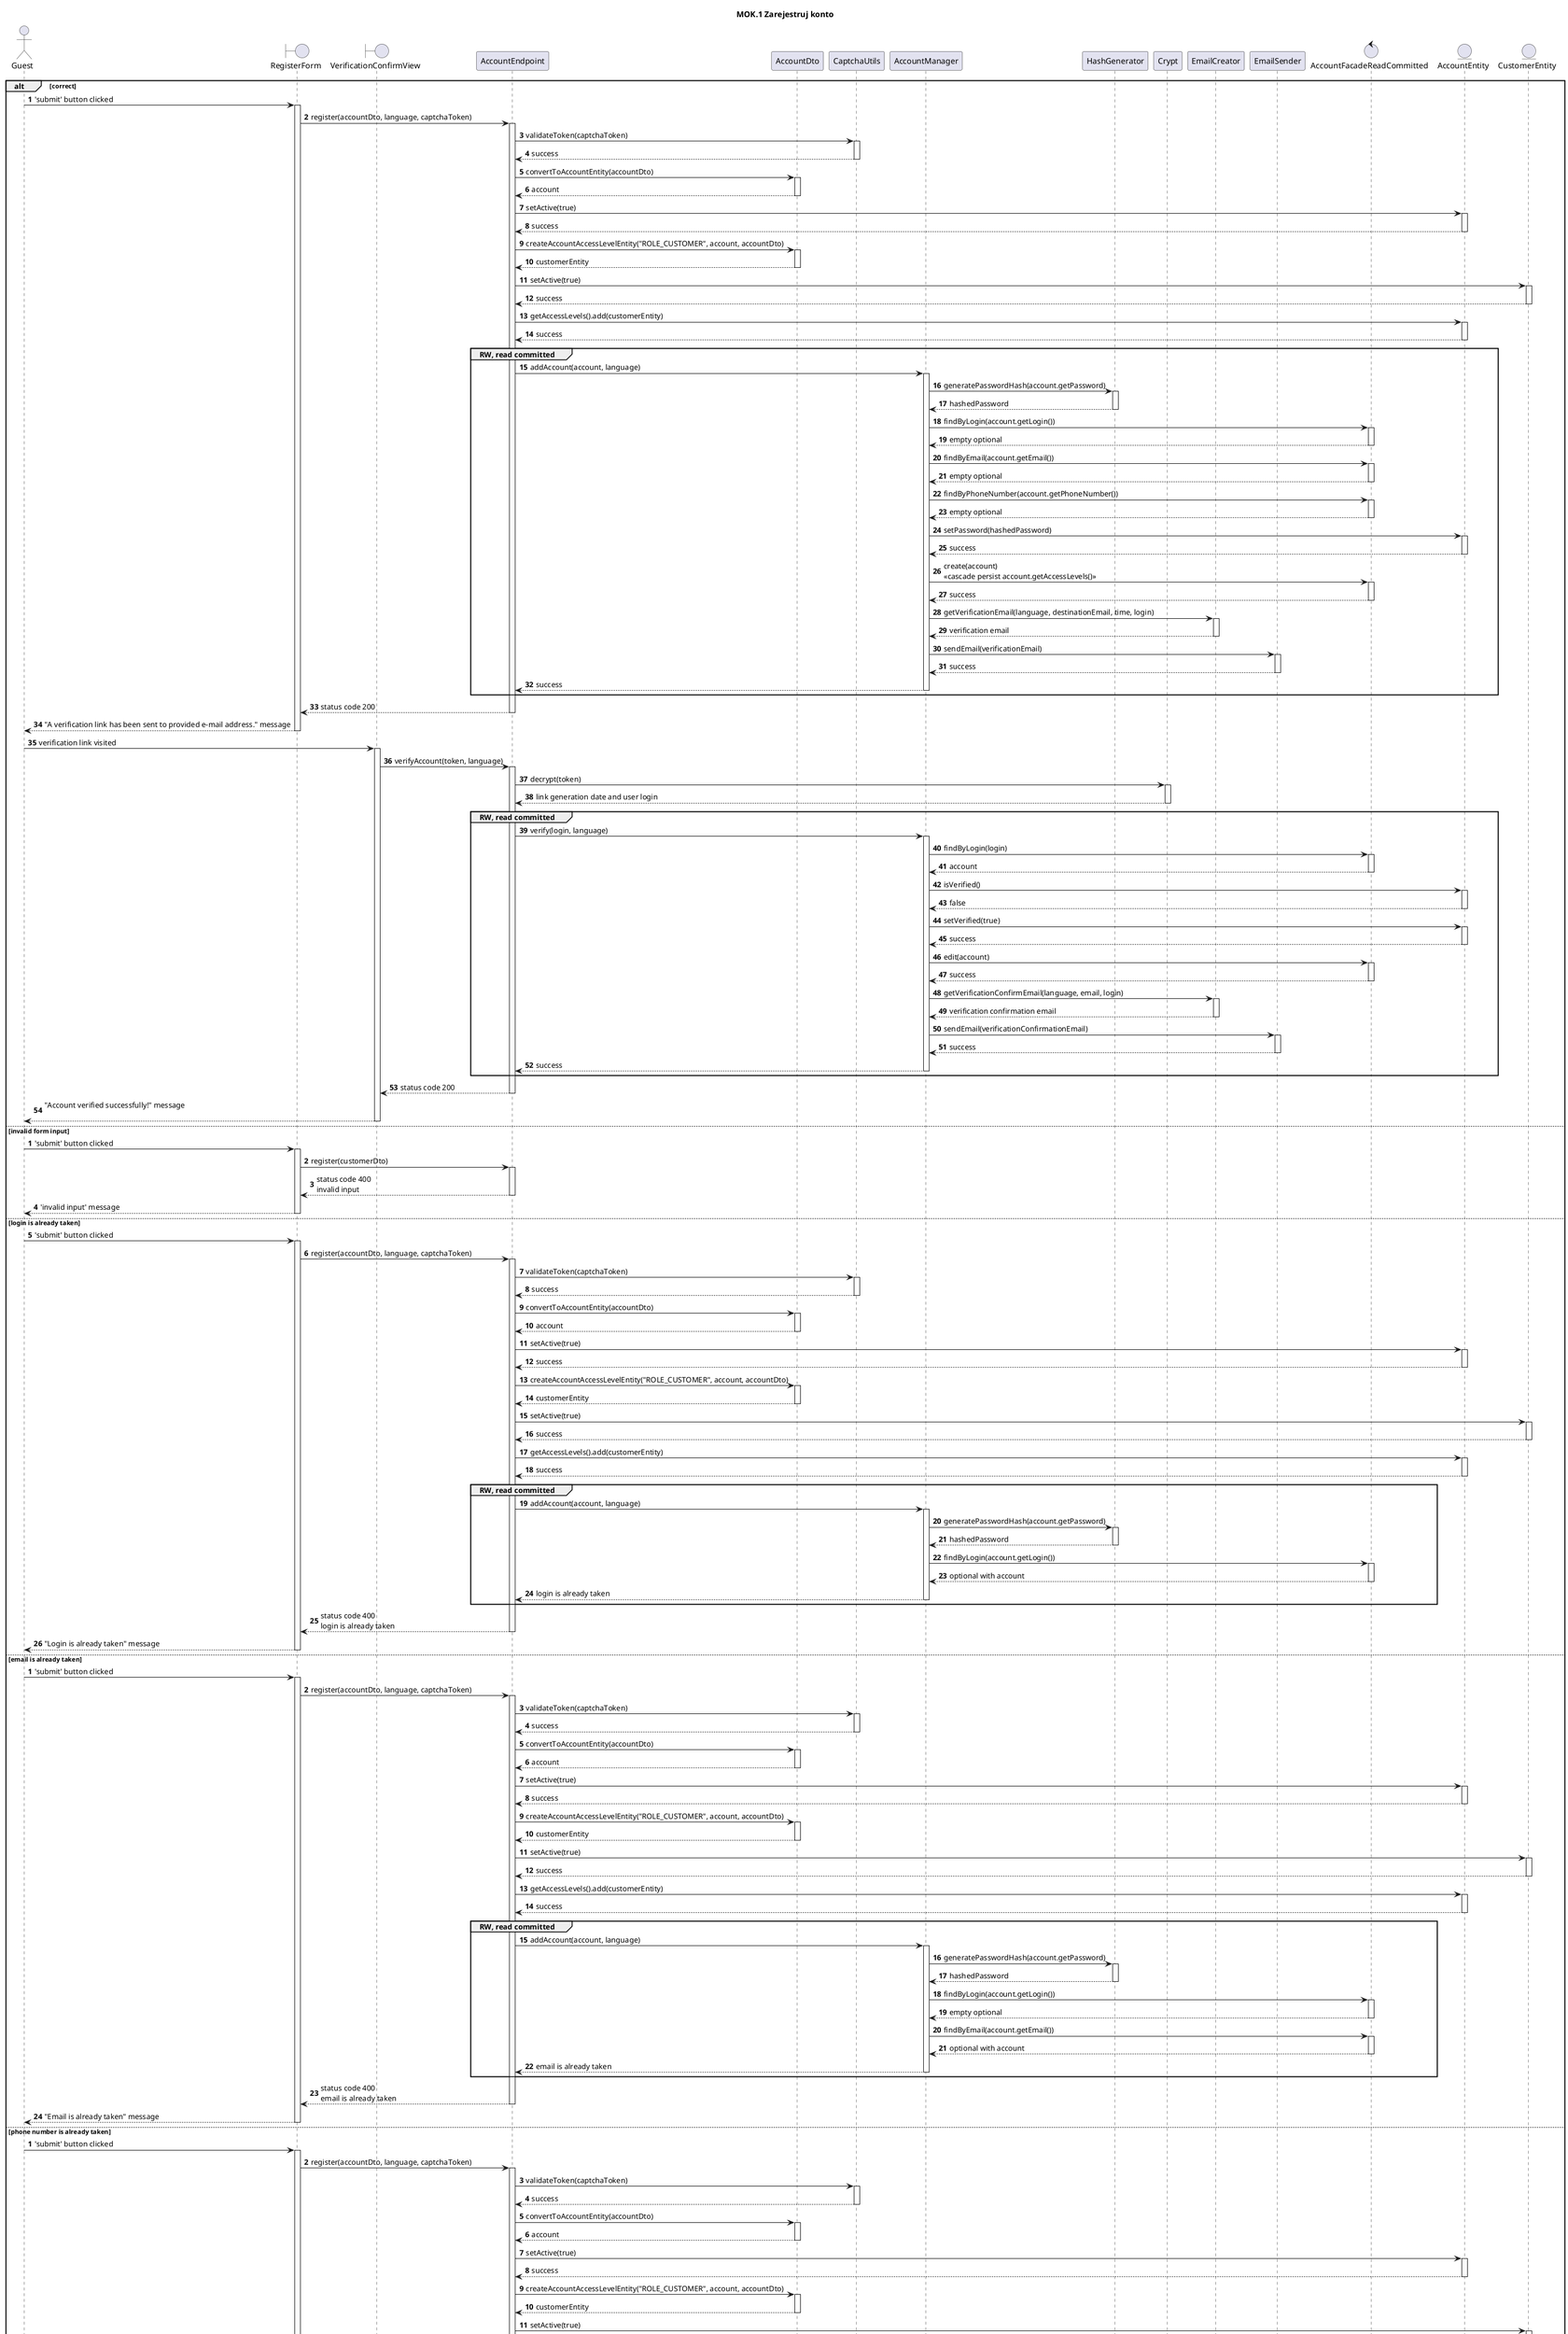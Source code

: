 @startuml

autoactivate on
actor Guest as User
boundary RegisterForm
boundary VerificationConfirmView
participant AccountEndpoint
participant AccountDto
participant CaptchaUtils
participant AccountManager
participant HashGenerator
participant Crypt
participant EmailCreator
participant EmailSender
control AccountFacadeReadCommitted
entity AccountEntity
entity CustomerEntity

title MOK.1 Zarejestruj konto

alt correct
autonumber
    User -> RegisterForm: 'submit' button clicked
        RegisterForm -> AccountEndpoint: register(accountDto, language, captchaToken)
            AccountEndpoint -> CaptchaUtils: validateToken(captchaToken)
            return success
            AccountEndpoint -> AccountDto: convertToAccountEntity(accountDto)
            return account
            AccountEndpoint -> AccountEntity: setActive(true)
            return success
            AccountEndpoint -> AccountDto: createAccountAccessLevelEntity("ROLE_CUSTOMER", account, accountDto)
            return customerEntity
            AccountEndpoint -> CustomerEntity: setActive(true)
            return success
            AccountEndpoint -> AccountEntity: getAccessLevels().add(customerEntity)
            return success
            group RW, read committed
            AccountEndpoint -> AccountManager: addAccount(account, language)
                AccountManager -> HashGenerator: generatePasswordHash(account.getPassword)
                return hashedPassword
                AccountManager -> AccountFacadeReadCommitted: findByLogin(account.getLogin())
                return empty optional
                AccountManager -> AccountFacadeReadCommitted: findByEmail(account.getEmail())
                return empty optional
                AccountManager -> AccountFacadeReadCommitted: findByPhoneNumber(account.getPhoneNumber())
                return empty optional
                AccountManager -> AccountEntity: setPassword(hashedPassword)
                return success
                AccountManager -> AccountFacadeReadCommitted: create(account)\n<<cascade persist account.getAccessLevels()>>
                return success
                AccountManager -> EmailCreator: getVerificationEmail(language, destinationEmail, time, login)
                return verification email
                AccountManager -> EmailSender: sendEmail(verificationEmail)
                return success
            return success
            end
        return status code 200
    return "A verification link has been sent to provided e-mail address." message
    User -> VerificationConfirmView: verification link visited
        VerificationConfirmView -> AccountEndpoint: verifyAccount(token, language)
            AccountEndpoint -> Crypt: decrypt(token)
            return link generation date and user login
            group RW, read committed
            AccountEndpoint -> AccountManager: verify(login, language)
                AccountManager -> AccountFacadeReadCommitted: findByLogin(login)
                return account
                AccountManager -> AccountEntity: isVerified()
                return false
                AccountManager -> AccountEntity: setVerified(true)
                return success
                AccountManager -> AccountFacadeReadCommitted: edit(account)
                return success
                AccountManager -> EmailCreator: getVerificationConfirmEmail(language, email, login)
                return verification confirmation email
                AccountManager -> EmailSender: sendEmail(verificationConfirmationEmail)
                return success
            return success
            end
        return status code 200
    return "Account verified successfully!" message\n
else invalid form input
autonumber
    User -> RegisterForm: 'submit' button clicked
        RegisterForm -> AccountEndpoint: register(customerDto)
        return status code 400\ninvalid input
    return 'invalid input' message
else login is already taken
    User -> RegisterForm: 'submit' button clicked
        RegisterForm -> AccountEndpoint: register(accountDto, language, captchaToken)
            AccountEndpoint -> CaptchaUtils: validateToken(captchaToken)
            return success
            AccountEndpoint -> AccountDto: convertToAccountEntity(accountDto)
            return account
            AccountEndpoint -> AccountEntity: setActive(true)
            return success
            AccountEndpoint -> AccountDto: createAccountAccessLevelEntity("ROLE_CUSTOMER", account, accountDto)
            return customerEntity
            AccountEndpoint -> CustomerEntity: setActive(true)
            return success
            AccountEndpoint -> AccountEntity: getAccessLevels().add(customerEntity)
            return success
            group RW, read committed
            AccountEndpoint -> AccountManager: addAccount(account, language)
                AccountManager -> HashGenerator: generatePasswordHash(account.getPassword)
                return hashedPassword
                AccountManager -> AccountFacadeReadCommitted: findByLogin(account.getLogin())
                return optional with account
            return login is already taken
            end
        return status code 400\nlogin is already taken
    return "Login is already taken" message
else email is already taken
autonumber
    User -> RegisterForm: 'submit' button clicked
        RegisterForm -> AccountEndpoint: register(accountDto, language, captchaToken)
            AccountEndpoint -> CaptchaUtils: validateToken(captchaToken)
            return success
            AccountEndpoint -> AccountDto: convertToAccountEntity(accountDto)
            return account
            AccountEndpoint -> AccountEntity: setActive(true)
            return success
            AccountEndpoint -> AccountDto: createAccountAccessLevelEntity("ROLE_CUSTOMER", account, accountDto)
            return customerEntity
            AccountEndpoint -> CustomerEntity: setActive(true)
            return success
            AccountEndpoint -> AccountEntity: getAccessLevels().add(customerEntity)
            return success
            group RW, read committed
            AccountEndpoint -> AccountManager: addAccount(account, language)
                AccountManager -> HashGenerator: generatePasswordHash(account.getPassword)
                return hashedPassword
                AccountManager -> AccountFacadeReadCommitted: findByLogin(account.getLogin())
                return empty optional
                AccountManager -> AccountFacadeReadCommitted: findByEmail(account.getEmail())
                return optional with account
            return email is already taken
            end
        return status code 400\nemail is already taken
    return "Email is already taken" message
else phone number is already taken
autonumber
    User -> RegisterForm: 'submit' button clicked
        RegisterForm -> AccountEndpoint: register(accountDto, language, captchaToken)
            AccountEndpoint -> CaptchaUtils: validateToken(captchaToken)
            return success
            AccountEndpoint -> AccountDto: convertToAccountEntity(accountDto)
            return account
            AccountEndpoint -> AccountEntity: setActive(true)
            return success
            AccountEndpoint -> AccountDto: createAccountAccessLevelEntity("ROLE_CUSTOMER", account, accountDto)
            return customerEntity
            AccountEndpoint -> CustomerEntity: setActive(true)
            return success
            AccountEndpoint -> AccountEntity: getAccessLevels().add(customerEntity)
            return success
            group RW, read committed
            AccountEndpoint -> AccountManager: addAccount(account, language)
                AccountManager -> HashGenerator: generatePasswordHash(account.getPassword)
                return hashedPassword
                AccountManager -> AccountFacadeReadCommitted: findByLogin(account.getLogin())
                return empty optional
                AccountManager -> AccountFacadeReadCommitted: findByEmail(account.getEmail())
                return empty optional
                AccountManager -> AccountFacadeReadCommitted: findByPhoneNumber(account.getPhoneNumber())
                return optional with account
            return phone number is already taken
            end
        return status code 400\nphone number is already taken
    return "Phone number is already taken" message
else link is corrupted
autonumber
    User -> RegisterForm: 'submit' button clicked
        RegisterForm -> AccountEndpoint: register(accountDto, language, captchaToken)
            AccountEndpoint -> CaptchaUtils: validateToken(captchaToken)
            return success
            AccountEndpoint -> AccountDto: convertToAccountEntity(accountDto)
            return account
            AccountEndpoint -> AccountEntity: setActive(true)
            return success
            AccountEndpoint -> AccountDto: createAccountAccessLevelEntity("ROLE_CUSTOMER", account, accountDto)
            return customerEntity
            AccountEndpoint -> CustomerEntity: setActive(true)
            return success
            AccountEndpoint -> AccountEntity: getAccessLevels().add(customerEntity)
            return success
            group RW, read committed
            AccountEndpoint -> AccountManager: addAccount(account, language)
                AccountManager -> HashGenerator: generatePasswordHash(account.getPassword)
                return hashedPassword
                AccountManager -> AccountFacadeReadCommitted: findByLogin(account.getLogin())
                return empty optional
                AccountManager -> AccountFacadeReadCommitted: findByEmail(account.getEmail())
                return empty optional
                AccountManager -> AccountFacadeReadCommitted: findByPhoneNumber(account.getPhoneNumber())
                return empty optional
                AccountManager -> AccountEntity: setPassword(hashedPassword)
                return success
                AccountManager -> AccountFacadeReadCommitted: create(account)\n<<cascade persist account.getAccessLevels()>>
                return success
                AccountManager -> EmailCreator: getVerificationEmail(language, destinationEmail, time, login)
                return verification email
                AccountManager -> EmailSender: sendEmail(verificationEmail)
                return success
            return success
            end
        return status code 200
    return "A verification link has been sent to provided e-mail address." message
    User -> VerificationConfirmView: verification link visited
        VerificationConfirmView -> AccountEndpoint: verifyAccount(token, language)
            AccountEndpoint -> Crypt: decrypt(token)
            return decryption error
        return status code 400
    return "Link corrupted" message
else link expired
autonumber
    User -> RegisterForm: 'submit' button clicked
        RegisterForm -> AccountEndpoint: register(accountDto, language, captchaToken)
            AccountEndpoint -> CaptchaUtils: validateToken(captchaToken)
            return success
            AccountEndpoint -> AccountDto: convertToAccountEntity(accountDto)
            return account
            AccountEndpoint -> AccountEntity: setActive(true)
            return success
            AccountEndpoint -> AccountDto: createAccountAccessLevelEntity("ROLE_CUSTOMER", account, accountDto)
            return customerEntity
            AccountEndpoint -> CustomerEntity: setActive(true)
            return success
            AccountEndpoint -> AccountEntity: getAccessLevels().add(customerEntity)
            return success
            group RW, read committed
            AccountEndpoint -> AccountManager: addAccount(account, language)
                AccountManager -> HashGenerator: generatePasswordHash(account.getPassword)
                return hashedPassword
                AccountManager -> AccountFacadeReadCommitted: findByLogin(account.getLogin())
                return empty optional
                AccountManager -> AccountFacadeReadCommitted: findByEmail(account.getEmail())
                return empty optional
                AccountManager -> AccountFacadeReadCommitted: findByPhoneNumber(account.getPhoneNumber())
                return empty optional
                AccountManager -> AccountEntity: setPassword(hashedPassword)
                return success
                AccountManager -> AccountFacadeReadCommitted: create(account)\n<<cascade persist account.getAccessLevels()>>
                return success
                AccountManager -> EmailCreator: getVerificationEmail(language, destinationEmail, time, login)
                return verification email
                AccountManager -> EmailSender: sendEmail(verificationEmail)
                return success
            return success
            end
        return status code 200
    return "A verification link has been sent to provided e-mail address." message
    User -> VerificationConfirmView: verification link visited
        VerificationConfirmView -> AccountEndpoint: verifyAccount(token, language)
            AccountEndpoint -> Crypt: decrypt(token)
            return link generation date and user login
            group RW, read committed
            AccountEndpoint -> AccountManager: verify(login, language)
                AccountManager -> AccountFacadeReadCommitted: findByLogin(login)
                return account
                AccountManager -> AccountEntity: isVerified()
                return true
            return account is already verified
            end
        return status code 200
    return "Account is already verified" message\n
else invalid captcha token
autonumber
    User -> RegisterForm: 'submit' button clicked
        RegisterForm -> AccountEndpoint: register(accountDto, language, captchaToken)
            AccountEndpoint -> CaptchaUtils: validateToken(captchaToken)
            return invalid captcha token
        return status code 400\ninvalid captcha token
    return "Invalid captcha token" message
end
@enduml